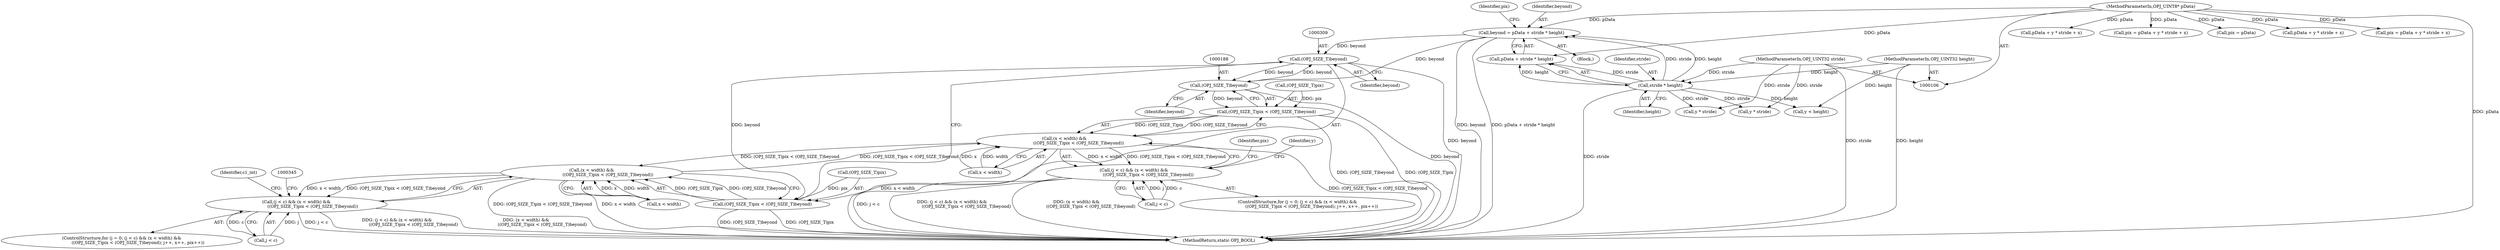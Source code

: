 digraph "0_openjpeg_8ee335227bbcaf1614124046aa25e53d67b11ec3@pointer" {
"1000308" [label="(Call,(OPJ_SIZE_T)beyond)"];
"1000187" [label="(Call,(OPJ_SIZE_T)beyond)"];
"1000308" [label="(Call,(OPJ_SIZE_T)beyond)"];
"1000117" [label="(Call,beyond = pData + stride * height)"];
"1000108" [label="(MethodParameterIn,OPJ_UINT8* pData)"];
"1000121" [label="(Call,stride * height)"];
"1000109" [label="(MethodParameterIn,OPJ_UINT32 stride)"];
"1000111" [label="(MethodParameterIn,OPJ_UINT32 height)"];
"1000183" [label="(Call,(OPJ_SIZE_T)pix < (OPJ_SIZE_T)beyond)"];
"1000179" [label="(Call,(x < width) &&\n                     ((OPJ_SIZE_T)pix < (OPJ_SIZE_T)beyond))"];
"1000175" [label="(Call,(j < c) && (x < width) &&\n                     ((OPJ_SIZE_T)pix < (OPJ_SIZE_T)beyond))"];
"1000300" [label="(Call,(x < width) &&\n                        ((OPJ_SIZE_T)pix < (OPJ_SIZE_T)beyond))"];
"1000296" [label="(Call,(j < c) && (x < width) &&\n                        ((OPJ_SIZE_T)pix < (OPJ_SIZE_T)beyond))"];
"1000304" [label="(Call,(OPJ_SIZE_T)pix < (OPJ_SIZE_T)beyond)"];
"1000180" [label="(Call,x < width)"];
"1000201" [label="(Identifier,pix)"];
"1000134" [label="(Identifier,y)"];
"1000362" [label="(MethodReturn,static OPJ_BOOL)"];
"1000292" [label="(ControlStructure,for (j = 0; (j < c) && (x < width) &&\n                        ((OPJ_SIZE_T)pix < (OPJ_SIZE_T)beyond); j++, x++, pix++))"];
"1000184" [label="(Call,(OPJ_SIZE_T)pix)"];
"1000179" [label="(Call,(x < width) &&\n                     ((OPJ_SIZE_T)pix < (OPJ_SIZE_T)beyond))"];
"1000228" [label="(Call,pData + y * stride + x)"];
"1000226" [label="(Call,pix = pData + y * stride + x)"];
"1000123" [label="(Identifier,height)"];
"1000125" [label="(Identifier,pix)"];
"1000117" [label="(Call,beyond = pData + stride * height)"];
"1000304" [label="(Call,(OPJ_SIZE_T)pix < (OPJ_SIZE_T)beyond)"];
"1000285" [label="(Call,y * stride)"];
"1000323" [label="(Identifier,c1_int)"];
"1000133" [label="(Call,y < height)"];
"1000297" [label="(Call,j < c)"];
"1000111" [label="(MethodParameterIn,OPJ_UINT32 height)"];
"1000189" [label="(Identifier,beyond)"];
"1000296" [label="(Call,(j < c) && (x < width) &&\n                        ((OPJ_SIZE_T)pix < (OPJ_SIZE_T)beyond))"];
"1000305" [label="(Call,(OPJ_SIZE_T)pix)"];
"1000124" [label="(Call,pix = pData)"];
"1000187" [label="(Call,(OPJ_SIZE_T)beyond)"];
"1000282" [label="(Call,pData + y * stride + x)"];
"1000231" [label="(Call,y * stride)"];
"1000310" [label="(Identifier,beyond)"];
"1000112" [label="(Block,)"];
"1000301" [label="(Call,x < width)"];
"1000175" [label="(Call,(j < c) && (x < width) &&\n                     ((OPJ_SIZE_T)pix < (OPJ_SIZE_T)beyond))"];
"1000176" [label="(Call,j < c)"];
"1000118" [label="(Identifier,beyond)"];
"1000108" [label="(MethodParameterIn,OPJ_UINT8* pData)"];
"1000121" [label="(Call,stride * height)"];
"1000119" [label="(Call,pData + stride * height)"];
"1000171" [label="(ControlStructure,for (j = 0; (j < c) && (x < width) &&\n                     ((OPJ_SIZE_T)pix < (OPJ_SIZE_T)beyond); j++, x++, pix++))"];
"1000280" [label="(Call,pix = pData + y * stride + x)"];
"1000183" [label="(Call,(OPJ_SIZE_T)pix < (OPJ_SIZE_T)beyond)"];
"1000122" [label="(Identifier,stride)"];
"1000300" [label="(Call,(x < width) &&\n                        ((OPJ_SIZE_T)pix < (OPJ_SIZE_T)beyond))"];
"1000109" [label="(MethodParameterIn,OPJ_UINT32 stride)"];
"1000308" [label="(Call,(OPJ_SIZE_T)beyond)"];
"1000308" -> "1000304"  [label="AST: "];
"1000308" -> "1000310"  [label="CFG: "];
"1000309" -> "1000308"  [label="AST: "];
"1000310" -> "1000308"  [label="AST: "];
"1000304" -> "1000308"  [label="CFG: "];
"1000308" -> "1000362"  [label="DDG: beyond"];
"1000308" -> "1000187"  [label="DDG: beyond"];
"1000308" -> "1000304"  [label="DDG: beyond"];
"1000187" -> "1000308"  [label="DDG: beyond"];
"1000117" -> "1000308"  [label="DDG: beyond"];
"1000187" -> "1000183"  [label="AST: "];
"1000187" -> "1000189"  [label="CFG: "];
"1000188" -> "1000187"  [label="AST: "];
"1000189" -> "1000187"  [label="AST: "];
"1000183" -> "1000187"  [label="CFG: "];
"1000187" -> "1000362"  [label="DDG: beyond"];
"1000187" -> "1000183"  [label="DDG: beyond"];
"1000117" -> "1000187"  [label="DDG: beyond"];
"1000117" -> "1000112"  [label="AST: "];
"1000117" -> "1000119"  [label="CFG: "];
"1000118" -> "1000117"  [label="AST: "];
"1000119" -> "1000117"  [label="AST: "];
"1000125" -> "1000117"  [label="CFG: "];
"1000117" -> "1000362"  [label="DDG: beyond"];
"1000117" -> "1000362"  [label="DDG: pData + stride * height"];
"1000108" -> "1000117"  [label="DDG: pData"];
"1000121" -> "1000117"  [label="DDG: stride"];
"1000121" -> "1000117"  [label="DDG: height"];
"1000108" -> "1000106"  [label="AST: "];
"1000108" -> "1000362"  [label="DDG: pData"];
"1000108" -> "1000119"  [label="DDG: pData"];
"1000108" -> "1000124"  [label="DDG: pData"];
"1000108" -> "1000226"  [label="DDG: pData"];
"1000108" -> "1000228"  [label="DDG: pData"];
"1000108" -> "1000280"  [label="DDG: pData"];
"1000108" -> "1000282"  [label="DDG: pData"];
"1000121" -> "1000119"  [label="AST: "];
"1000121" -> "1000123"  [label="CFG: "];
"1000122" -> "1000121"  [label="AST: "];
"1000123" -> "1000121"  [label="AST: "];
"1000119" -> "1000121"  [label="CFG: "];
"1000121" -> "1000362"  [label="DDG: stride"];
"1000121" -> "1000119"  [label="DDG: stride"];
"1000121" -> "1000119"  [label="DDG: height"];
"1000109" -> "1000121"  [label="DDG: stride"];
"1000111" -> "1000121"  [label="DDG: height"];
"1000121" -> "1000133"  [label="DDG: height"];
"1000121" -> "1000231"  [label="DDG: stride"];
"1000121" -> "1000285"  [label="DDG: stride"];
"1000109" -> "1000106"  [label="AST: "];
"1000109" -> "1000362"  [label="DDG: stride"];
"1000109" -> "1000231"  [label="DDG: stride"];
"1000109" -> "1000285"  [label="DDG: stride"];
"1000111" -> "1000106"  [label="AST: "];
"1000111" -> "1000362"  [label="DDG: height"];
"1000111" -> "1000133"  [label="DDG: height"];
"1000183" -> "1000179"  [label="AST: "];
"1000184" -> "1000183"  [label="AST: "];
"1000179" -> "1000183"  [label="CFG: "];
"1000183" -> "1000362"  [label="DDG: (OPJ_SIZE_T)beyond"];
"1000183" -> "1000362"  [label="DDG: (OPJ_SIZE_T)pix"];
"1000183" -> "1000179"  [label="DDG: (OPJ_SIZE_T)pix"];
"1000183" -> "1000179"  [label="DDG: (OPJ_SIZE_T)beyond"];
"1000184" -> "1000183"  [label="DDG: pix"];
"1000179" -> "1000175"  [label="AST: "];
"1000179" -> "1000180"  [label="CFG: "];
"1000180" -> "1000179"  [label="AST: "];
"1000175" -> "1000179"  [label="CFG: "];
"1000179" -> "1000362"  [label="DDG: x < width"];
"1000179" -> "1000362"  [label="DDG: (OPJ_SIZE_T)pix < (OPJ_SIZE_T)beyond"];
"1000179" -> "1000175"  [label="DDG: x < width"];
"1000179" -> "1000175"  [label="DDG: (OPJ_SIZE_T)pix < (OPJ_SIZE_T)beyond"];
"1000180" -> "1000179"  [label="DDG: x"];
"1000180" -> "1000179"  [label="DDG: width"];
"1000300" -> "1000179"  [label="DDG: (OPJ_SIZE_T)pix < (OPJ_SIZE_T)beyond"];
"1000179" -> "1000300"  [label="DDG: (OPJ_SIZE_T)pix < (OPJ_SIZE_T)beyond"];
"1000175" -> "1000171"  [label="AST: "];
"1000175" -> "1000176"  [label="CFG: "];
"1000176" -> "1000175"  [label="AST: "];
"1000134" -> "1000175"  [label="CFG: "];
"1000201" -> "1000175"  [label="CFG: "];
"1000175" -> "1000362"  [label="DDG: (x < width) &&\n                     ((OPJ_SIZE_T)pix < (OPJ_SIZE_T)beyond)"];
"1000175" -> "1000362"  [label="DDG: j < c"];
"1000175" -> "1000362"  [label="DDG: (j < c) && (x < width) &&\n                     ((OPJ_SIZE_T)pix < (OPJ_SIZE_T)beyond)"];
"1000176" -> "1000175"  [label="DDG: j"];
"1000176" -> "1000175"  [label="DDG: c"];
"1000300" -> "1000296"  [label="AST: "];
"1000300" -> "1000301"  [label="CFG: "];
"1000300" -> "1000304"  [label="CFG: "];
"1000301" -> "1000300"  [label="AST: "];
"1000304" -> "1000300"  [label="AST: "];
"1000296" -> "1000300"  [label="CFG: "];
"1000300" -> "1000362"  [label="DDG: (OPJ_SIZE_T)pix < (OPJ_SIZE_T)beyond"];
"1000300" -> "1000362"  [label="DDG: x < width"];
"1000300" -> "1000296"  [label="DDG: x < width"];
"1000300" -> "1000296"  [label="DDG: (OPJ_SIZE_T)pix < (OPJ_SIZE_T)beyond"];
"1000301" -> "1000300"  [label="DDG: x"];
"1000301" -> "1000300"  [label="DDG: width"];
"1000304" -> "1000300"  [label="DDG: (OPJ_SIZE_T)pix"];
"1000304" -> "1000300"  [label="DDG: (OPJ_SIZE_T)beyond"];
"1000296" -> "1000292"  [label="AST: "];
"1000296" -> "1000297"  [label="CFG: "];
"1000297" -> "1000296"  [label="AST: "];
"1000323" -> "1000296"  [label="CFG: "];
"1000345" -> "1000296"  [label="CFG: "];
"1000296" -> "1000362"  [label="DDG: (j < c) && (x < width) &&\n                        ((OPJ_SIZE_T)pix < (OPJ_SIZE_T)beyond)"];
"1000296" -> "1000362"  [label="DDG: (x < width) &&\n                        ((OPJ_SIZE_T)pix < (OPJ_SIZE_T)beyond)"];
"1000296" -> "1000362"  [label="DDG: j < c"];
"1000297" -> "1000296"  [label="DDG: j"];
"1000297" -> "1000296"  [label="DDG: c"];
"1000305" -> "1000304"  [label="AST: "];
"1000304" -> "1000362"  [label="DDG: (OPJ_SIZE_T)pix"];
"1000304" -> "1000362"  [label="DDG: (OPJ_SIZE_T)beyond"];
"1000305" -> "1000304"  [label="DDG: pix"];
}
